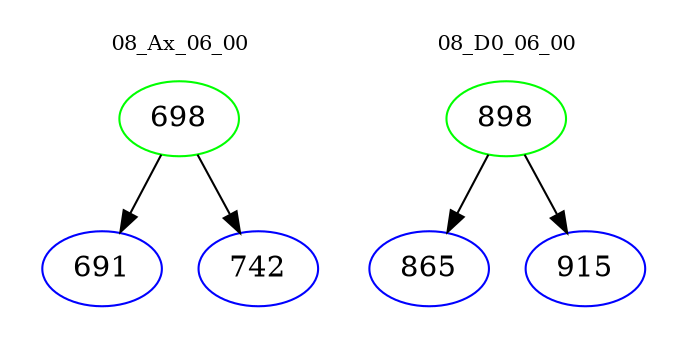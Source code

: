 digraph{
subgraph cluster_0 {
color = white
label = "08_Ax_06_00";
fontsize=10;
T0_698 [label="698", color="green"]
T0_698 -> T0_691 [color="black"]
T0_691 [label="691", color="blue"]
T0_698 -> T0_742 [color="black"]
T0_742 [label="742", color="blue"]
}
subgraph cluster_1 {
color = white
label = "08_D0_06_00";
fontsize=10;
T1_898 [label="898", color="green"]
T1_898 -> T1_865 [color="black"]
T1_865 [label="865", color="blue"]
T1_898 -> T1_915 [color="black"]
T1_915 [label="915", color="blue"]
}
}

